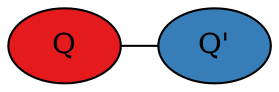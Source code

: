 digraph legend {
  node [style=filled, colorscheme=set19];
  "Q" [fillcolor=1];
  "Q'" [fillcolor=2];
  {rank = same; "Q"; "Q'";}
  "Q" -> "Q'" [dir = none]
}
